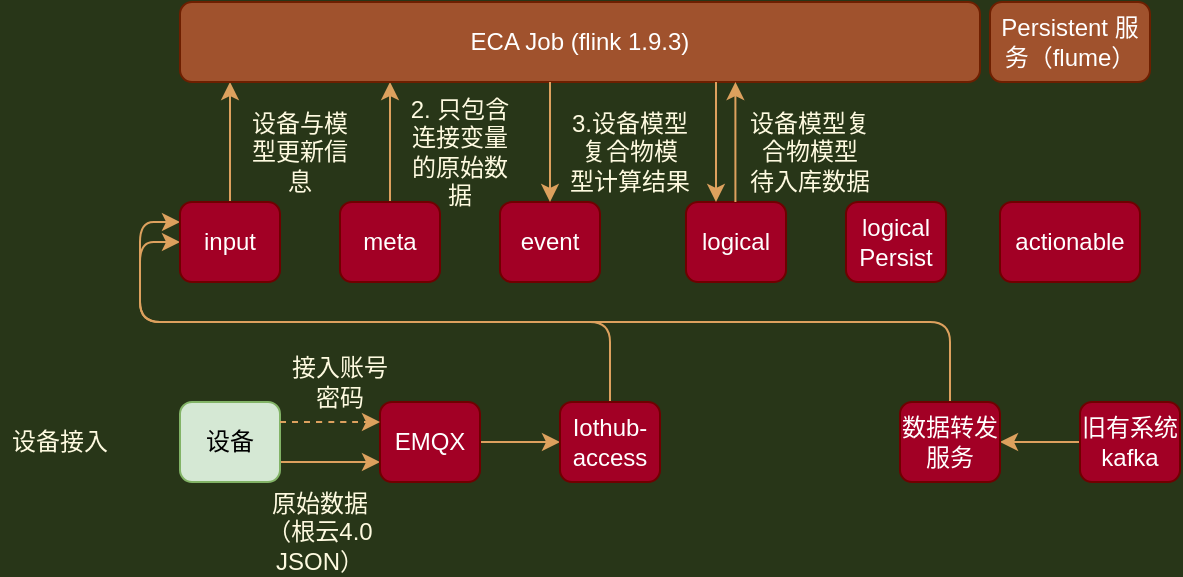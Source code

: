 <mxfile version="15.9.4" type="github"><diagram id="C5RBs43oDa-KdzZeNtuy" name="Page-1"><mxGraphModel dx="782" dy="492" grid="1" gridSize="10" guides="1" tooltips="1" connect="1" arrows="1" fold="1" page="1" pageScale="1" pageWidth="827" pageHeight="1169" background="#283618" math="0" shadow="0"><root><mxCell id="WIyWlLk6GJQsqaUBKTNV-0"/><mxCell id="WIyWlLk6GJQsqaUBKTNV-1" parent="WIyWlLk6GJQsqaUBKTNV-0"/><mxCell id="lZUgBx7NJVu4zJuAcm3P-2" value="" style="edgeStyle=orthogonalEdgeStyle;curved=0;rounded=1;sketch=0;orthogonalLoop=1;jettySize=auto;html=1;fontColor=#FEFAE0;strokeColor=#DDA15E;fillColor=#BC6C25;" parent="WIyWlLk6GJQsqaUBKTNV-1" source="WIyWlLk6GJQsqaUBKTNV-3" target="lZUgBx7NJVu4zJuAcm3P-1" edge="1"><mxGeometry relative="1" as="geometry"><Array as="points"><mxPoint x="380" y="410"/><mxPoint x="380" y="410"/></Array></mxGeometry></mxCell><mxCell id="WIyWlLk6GJQsqaUBKTNV-3" value="设备" style="rounded=1;whiteSpace=wrap;html=1;fontSize=12;glass=0;strokeWidth=1;shadow=0;fillColor=#d5e8d4;strokeColor=#82b366;" parent="WIyWlLk6GJQsqaUBKTNV-1" vertex="1"><mxGeometry x="300" y="380" width="50" height="40" as="geometry"/></mxCell><mxCell id="lZUgBx7NJVu4zJuAcm3P-0" value="设备接入" style="text;html=1;strokeColor=none;fillColor=none;align=center;verticalAlign=middle;whiteSpace=wrap;rounded=0;sketch=0;fontColor=#FEFAE0;" parent="WIyWlLk6GJQsqaUBKTNV-1" vertex="1"><mxGeometry x="210" y="385" width="60" height="30" as="geometry"/></mxCell><mxCell id="lZUgBx7NJVu4zJuAcm3P-7" value="" style="edgeStyle=orthogonalEdgeStyle;curved=0;rounded=1;sketch=0;orthogonalLoop=1;jettySize=auto;html=1;fontColor=#FEFAE0;strokeColor=#DDA15E;fillColor=#BC6C25;" parent="WIyWlLk6GJQsqaUBKTNV-1" source="lZUgBx7NJVu4zJuAcm3P-1" target="lZUgBx7NJVu4zJuAcm3P-6" edge="1"><mxGeometry relative="1" as="geometry"/></mxCell><mxCell id="lZUgBx7NJVu4zJuAcm3P-1" value="EMQX" style="rounded=1;whiteSpace=wrap;html=1;fontSize=12;glass=0;strokeWidth=1;shadow=0;fillColor=#a20025;strokeColor=#6F0000;fontColor=#ffffff;" parent="WIyWlLk6GJQsqaUBKTNV-1" vertex="1"><mxGeometry x="400" y="380" width="50" height="40" as="geometry"/></mxCell><mxCell id="lZUgBx7NJVu4zJuAcm3P-3" value="" style="edgeStyle=orthogonalEdgeStyle;curved=0;rounded=1;sketch=0;orthogonalLoop=1;jettySize=auto;html=1;fontColor=#FEFAE0;strokeColor=#DDA15E;fillColor=#BC6C25;dashed=1;" parent="WIyWlLk6GJQsqaUBKTNV-1" edge="1"><mxGeometry relative="1" as="geometry"><mxPoint x="350" y="390" as="sourcePoint"/><mxPoint x="400" y="390" as="targetPoint"/><Array as="points"><mxPoint x="380" y="390"/><mxPoint x="380" y="390"/></Array></mxGeometry></mxCell><mxCell id="lZUgBx7NJVu4zJuAcm3P-4" value="接入账号密码" style="text;html=1;strokeColor=none;fillColor=none;align=center;verticalAlign=middle;whiteSpace=wrap;rounded=0;sketch=0;fontColor=#FEFAE0;" parent="WIyWlLk6GJQsqaUBKTNV-1" vertex="1"><mxGeometry x="350" y="355" width="60" height="30" as="geometry"/></mxCell><mxCell id="lZUgBx7NJVu4zJuAcm3P-5" value="原始数据（根云4.0 JSON）" style="text;html=1;strokeColor=none;fillColor=none;align=center;verticalAlign=middle;whiteSpace=wrap;rounded=0;sketch=0;fontColor=#FEFAE0;" parent="WIyWlLk6GJQsqaUBKTNV-1" vertex="1"><mxGeometry x="340" y="430" width="60" height="30" as="geometry"/></mxCell><mxCell id="lZUgBx7NJVu4zJuAcm3P-13" style="edgeStyle=orthogonalEdgeStyle;curved=0;rounded=1;sketch=0;orthogonalLoop=1;jettySize=auto;html=1;entryX=0;entryY=0.25;entryDx=0;entryDy=0;fontColor=#FEFAE0;strokeColor=#DDA15E;fillColor=#BC6C25;" parent="WIyWlLk6GJQsqaUBKTNV-1" source="lZUgBx7NJVu4zJuAcm3P-6" target="lZUgBx7NJVu4zJuAcm3P-11" edge="1"><mxGeometry relative="1" as="geometry"><Array as="points"><mxPoint x="515" y="340"/><mxPoint x="280" y="340"/><mxPoint x="280" y="290"/></Array></mxGeometry></mxCell><mxCell id="lZUgBx7NJVu4zJuAcm3P-6" value="Iothub-access" style="rounded=1;whiteSpace=wrap;html=1;fontSize=12;glass=0;strokeWidth=1;shadow=0;fillColor=#a20025;strokeColor=#6F0000;fontColor=#ffffff;" parent="WIyWlLk6GJQsqaUBKTNV-1" vertex="1"><mxGeometry x="490" y="380" width="50" height="40" as="geometry"/></mxCell><mxCell id="lZUgBx7NJVu4zJuAcm3P-14" value="" style="edgeStyle=orthogonalEdgeStyle;curved=0;rounded=1;sketch=0;orthogonalLoop=1;jettySize=auto;html=1;fontColor=#FEFAE0;strokeColor=#DDA15E;fillColor=#BC6C25;" parent="WIyWlLk6GJQsqaUBKTNV-1" source="lZUgBx7NJVu4zJuAcm3P-9" target="lZUgBx7NJVu4zJuAcm3P-10" edge="1"><mxGeometry relative="1" as="geometry"/></mxCell><mxCell id="lZUgBx7NJVu4zJuAcm3P-9" value="旧有系统kafka" style="rounded=1;whiteSpace=wrap;html=1;fontSize=12;glass=0;strokeWidth=1;shadow=0;fillColor=#a20025;strokeColor=#6F0000;fontColor=#ffffff;" parent="WIyWlLk6GJQsqaUBKTNV-1" vertex="1"><mxGeometry x="750" y="380" width="50" height="40" as="geometry"/></mxCell><mxCell id="lZUgBx7NJVu4zJuAcm3P-12" style="edgeStyle=orthogonalEdgeStyle;curved=0;rounded=1;sketch=0;orthogonalLoop=1;jettySize=auto;html=1;entryX=0;entryY=0.5;entryDx=0;entryDy=0;fontColor=#FEFAE0;strokeColor=#DDA15E;fillColor=#BC6C25;" parent="WIyWlLk6GJQsqaUBKTNV-1" source="lZUgBx7NJVu4zJuAcm3P-10" target="lZUgBx7NJVu4zJuAcm3P-11" edge="1"><mxGeometry relative="1" as="geometry"><Array as="points"><mxPoint x="685" y="340"/><mxPoint x="280" y="340"/><mxPoint x="280" y="300"/></Array></mxGeometry></mxCell><mxCell id="lZUgBx7NJVu4zJuAcm3P-10" value="数据转发服务" style="rounded=1;whiteSpace=wrap;html=1;fontSize=12;glass=0;strokeWidth=1;shadow=0;fillColor=#a20025;strokeColor=#6F0000;fontColor=#ffffff;" parent="WIyWlLk6GJQsqaUBKTNV-1" vertex="1"><mxGeometry x="660" y="380" width="50" height="40" as="geometry"/></mxCell><mxCell id="lZUgBx7NJVu4zJuAcm3P-22" value="" style="edgeStyle=orthogonalEdgeStyle;curved=0;rounded=1;sketch=0;orthogonalLoop=1;jettySize=auto;html=1;fontColor=#FEFAE0;strokeColor=#DDA15E;fillColor=#BC6C25;" parent="WIyWlLk6GJQsqaUBKTNV-1" source="lZUgBx7NJVu4zJuAcm3P-11" target="lZUgBx7NJVu4zJuAcm3P-20" edge="1"><mxGeometry relative="1" as="geometry"><Array as="points"><mxPoint x="325" y="230"/><mxPoint x="325" y="230"/></Array></mxGeometry></mxCell><mxCell id="lZUgBx7NJVu4zJuAcm3P-11" value="input" style="rounded=1;whiteSpace=wrap;html=1;fontSize=12;glass=0;strokeWidth=1;shadow=0;fillColor=#a20025;strokeColor=#6F0000;fontColor=#ffffff;" parent="WIyWlLk6GJQsqaUBKTNV-1" vertex="1"><mxGeometry x="300" y="280" width="50" height="40" as="geometry"/></mxCell><mxCell id="lZUgBx7NJVu4zJuAcm3P-26" value="" style="edgeStyle=orthogonalEdgeStyle;curved=0;rounded=1;sketch=0;orthogonalLoop=1;jettySize=auto;html=1;fontColor=#FEFAE0;strokeColor=#DDA15E;fillColor=#BC6C25;" parent="WIyWlLk6GJQsqaUBKTNV-1" source="lZUgBx7NJVu4zJuAcm3P-15" target="lZUgBx7NJVu4zJuAcm3P-20" edge="1"><mxGeometry relative="1" as="geometry"><Array as="points"><mxPoint x="405" y="230"/><mxPoint x="405" y="230"/></Array></mxGeometry></mxCell><mxCell id="lZUgBx7NJVu4zJuAcm3P-15" value="meta" style="rounded=1;whiteSpace=wrap;html=1;fontSize=12;glass=0;strokeWidth=1;shadow=0;fillColor=#a20025;strokeColor=#6F0000;fontColor=#ffffff;" parent="WIyWlLk6GJQsqaUBKTNV-1" vertex="1"><mxGeometry x="380" y="280" width="50" height="40" as="geometry"/></mxCell><mxCell id="lZUgBx7NJVu4zJuAcm3P-16" value="event" style="rounded=1;whiteSpace=wrap;html=1;fontSize=12;glass=0;strokeWidth=1;shadow=0;fillColor=#a20025;strokeColor=#6F0000;fontColor=#ffffff;" parent="WIyWlLk6GJQsqaUBKTNV-1" vertex="1"><mxGeometry x="460" y="280" width="50" height="40" as="geometry"/></mxCell><mxCell id="lZUgBx7NJVu4zJuAcm3P-17" value="logical" style="rounded=1;whiteSpace=wrap;html=1;fontSize=12;glass=0;strokeWidth=1;shadow=0;fillColor=#a20025;strokeColor=#6F0000;fontColor=#ffffff;" parent="WIyWlLk6GJQsqaUBKTNV-1" vertex="1"><mxGeometry x="553" y="280" width="50" height="40" as="geometry"/></mxCell><mxCell id="lZUgBx7NJVu4zJuAcm3P-18" value="logical Persist" style="rounded=1;whiteSpace=wrap;html=1;fontSize=12;glass=0;strokeWidth=1;shadow=0;fillColor=#a20025;strokeColor=#6F0000;fontColor=#ffffff;" parent="WIyWlLk6GJQsqaUBKTNV-1" vertex="1"><mxGeometry x="633" y="280" width="50" height="40" as="geometry"/></mxCell><mxCell id="lZUgBx7NJVu4zJuAcm3P-19" value="actionable" style="rounded=1;whiteSpace=wrap;html=1;fontSize=12;glass=0;strokeWidth=1;shadow=0;fillColor=#a20025;strokeColor=#6F0000;fontColor=#ffffff;" parent="WIyWlLk6GJQsqaUBKTNV-1" vertex="1"><mxGeometry x="710" y="280" width="70" height="40" as="geometry"/></mxCell><mxCell id="lZUgBx7NJVu4zJuAcm3P-20" value="ECA Job (flink 1.9.3)" style="rounded=1;whiteSpace=wrap;html=1;fontSize=12;glass=0;strokeWidth=1;shadow=0;fillColor=#a0522d;strokeColor=#6D1F00;fontColor=#ffffff;" parent="WIyWlLk6GJQsqaUBKTNV-1" vertex="1"><mxGeometry x="300" y="180" width="400" height="40" as="geometry"/></mxCell><mxCell id="lZUgBx7NJVu4zJuAcm3P-21" value="Persistent 服务（flume）" style="rounded=1;whiteSpace=wrap;html=1;fontSize=12;glass=0;strokeWidth=1;shadow=0;fillColor=#a0522d;strokeColor=#6D1F00;fontColor=#ffffff;" parent="WIyWlLk6GJQsqaUBKTNV-1" vertex="1"><mxGeometry x="705" y="180" width="80" height="40" as="geometry"/></mxCell><mxCell id="lZUgBx7NJVu4zJuAcm3P-25" value="设备与模型更新信息" style="text;html=1;strokeColor=none;fillColor=none;align=center;verticalAlign=middle;whiteSpace=wrap;rounded=0;sketch=0;fontColor=#FEFAE0;" parent="WIyWlLk6GJQsqaUBKTNV-1" vertex="1"><mxGeometry x="330" y="240" width="60" height="30" as="geometry"/></mxCell><mxCell id="lZUgBx7NJVu4zJuAcm3P-27" value="2. 只包含连接变量的原始数据" style="text;html=1;strokeColor=none;fillColor=none;align=center;verticalAlign=middle;whiteSpace=wrap;rounded=0;sketch=0;fontColor=#FEFAE0;" parent="WIyWlLk6GJQsqaUBKTNV-1" vertex="1"><mxGeometry x="410" y="240" width="60" height="30" as="geometry"/></mxCell><mxCell id="lZUgBx7NJVu4zJuAcm3P-33" value="" style="edgeStyle=orthogonalEdgeStyle;curved=0;rounded=1;sketch=0;orthogonalLoop=1;jettySize=auto;html=1;fontColor=#FEFAE0;strokeColor=#DDA15E;fillColor=#BC6C25;entryX=0.5;entryY=0;entryDx=0;entryDy=0;" parent="WIyWlLk6GJQsqaUBKTNV-1" target="lZUgBx7NJVu4zJuAcm3P-16" edge="1"><mxGeometry relative="1" as="geometry"><mxPoint x="485" y="220" as="sourcePoint"/><mxPoint x="530" y="250" as="targetPoint"/><Array as="points"><mxPoint x="485" y="220"/></Array></mxGeometry></mxCell><mxCell id="lZUgBx7NJVu4zJuAcm3P-35" value="3.设备模型复合物模&lt;br&gt;型计算结果" style="text;html=1;strokeColor=none;fillColor=none;align=center;verticalAlign=middle;whiteSpace=wrap;rounded=0;sketch=0;fontColor=#FEFAE0;" parent="WIyWlLk6GJQsqaUBKTNV-1" vertex="1"><mxGeometry x="490" y="240" width="70" height="30" as="geometry"/></mxCell><mxCell id="lZUgBx7NJVu4zJuAcm3P-38" value="" style="edgeStyle=orthogonalEdgeStyle;curved=0;rounded=1;sketch=0;orthogonalLoop=1;jettySize=auto;html=1;fontColor=#FEFAE0;strokeColor=#DDA15E;fillColor=#BC6C25;" parent="WIyWlLk6GJQsqaUBKTNV-1" edge="1"><mxGeometry relative="1" as="geometry"><mxPoint x="577.71" y="280" as="sourcePoint"/><mxPoint x="577.71" y="220" as="targetPoint"/><Array as="points"><mxPoint x="577.71" y="230"/><mxPoint x="577.71" y="230"/></Array></mxGeometry></mxCell><mxCell id="lZUgBx7NJVu4zJuAcm3P-39" value="" style="edgeStyle=orthogonalEdgeStyle;curved=0;rounded=1;sketch=0;orthogonalLoop=1;jettySize=auto;html=1;fontColor=#FEFAE0;strokeColor=#DDA15E;fillColor=#BC6C25;entryX=0.5;entryY=0;entryDx=0;entryDy=0;" parent="WIyWlLk6GJQsqaUBKTNV-1" edge="1"><mxGeometry relative="1" as="geometry"><mxPoint x="568" y="220" as="sourcePoint"/><mxPoint x="568" y="280" as="targetPoint"/><Array as="points"><mxPoint x="568" y="220"/></Array></mxGeometry></mxCell><mxCell id="lZUgBx7NJVu4zJuAcm3P-40" value="设备模型复合物模型&lt;br&gt;待入库数据" style="text;html=1;strokeColor=none;fillColor=none;align=center;verticalAlign=middle;whiteSpace=wrap;rounded=0;sketch=0;fontColor=#FEFAE0;" parent="WIyWlLk6GJQsqaUBKTNV-1" vertex="1"><mxGeometry x="580" y="240" width="70" height="30" as="geometry"/></mxCell></root></mxGraphModel></diagram></mxfile>